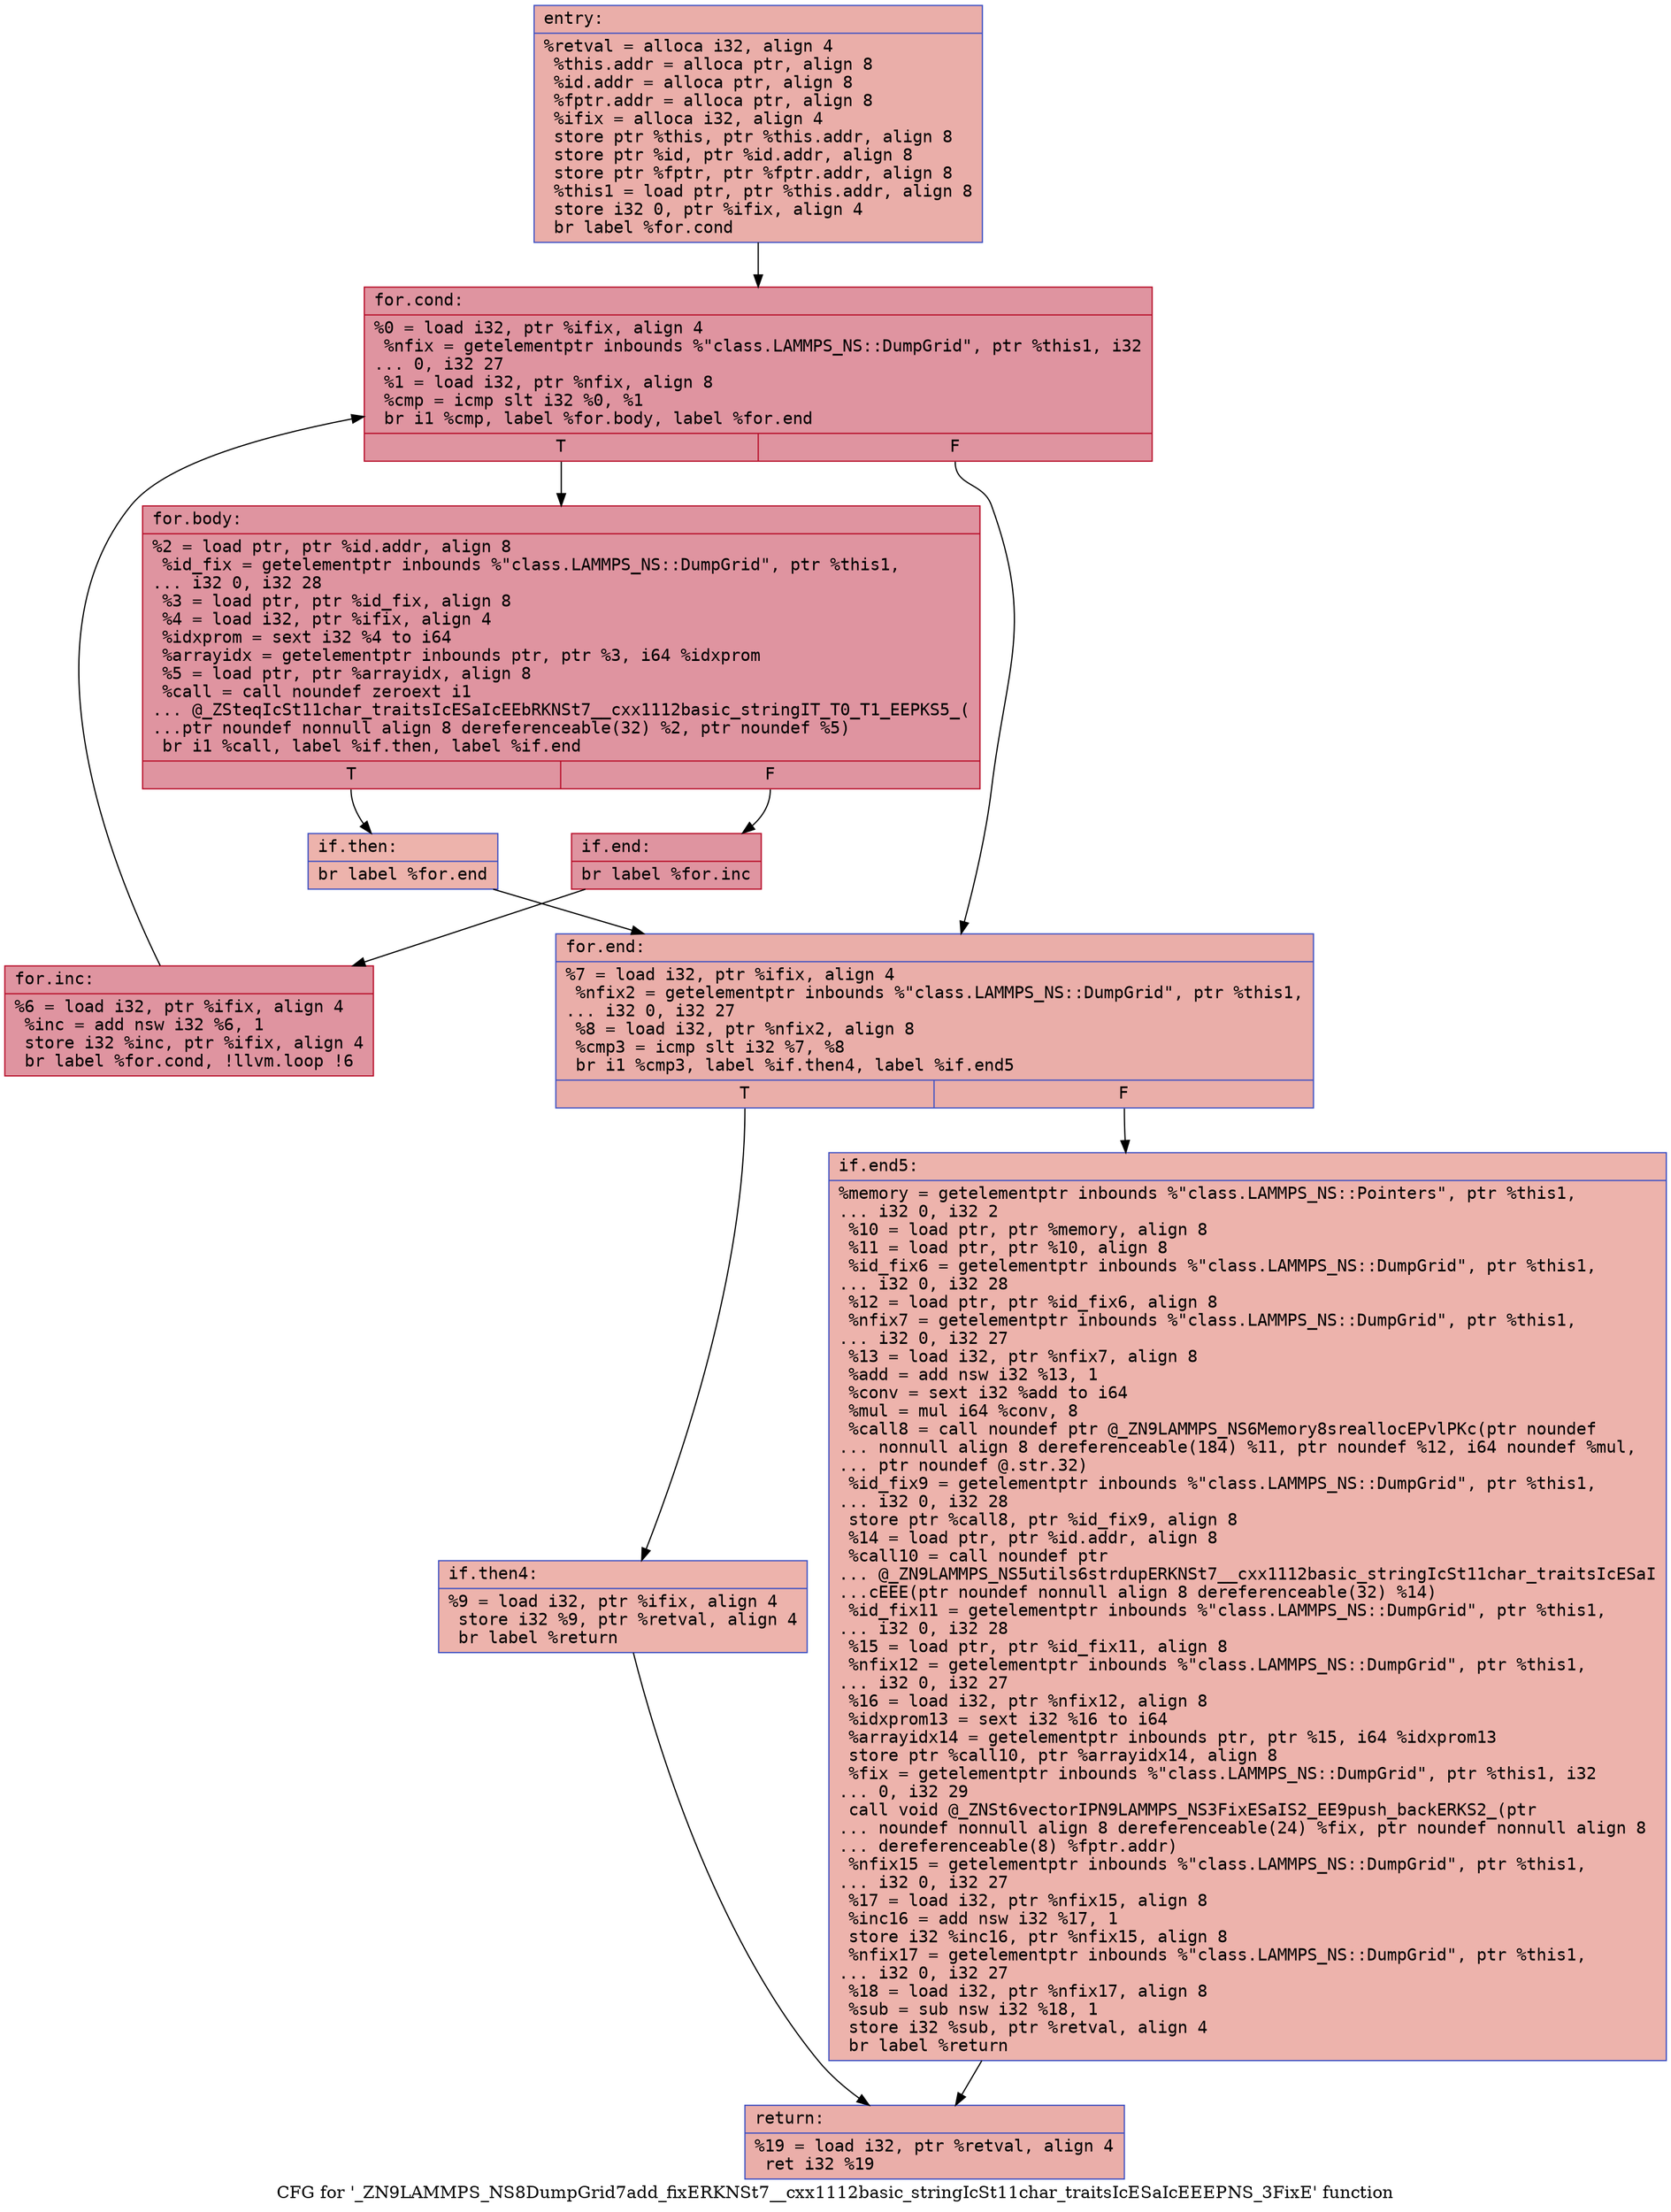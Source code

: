 digraph "CFG for '_ZN9LAMMPS_NS8DumpGrid7add_fixERKNSt7__cxx1112basic_stringIcSt11char_traitsIcESaIcEEEPNS_3FixE' function" {
	label="CFG for '_ZN9LAMMPS_NS8DumpGrid7add_fixERKNSt7__cxx1112basic_stringIcSt11char_traitsIcESaIcEEEPNS_3FixE' function";

	Node0x557f62cdda60 [shape=record,color="#3d50c3ff", style=filled, fillcolor="#d0473d70" fontname="Courier",label="{entry:\l|  %retval = alloca i32, align 4\l  %this.addr = alloca ptr, align 8\l  %id.addr = alloca ptr, align 8\l  %fptr.addr = alloca ptr, align 8\l  %ifix = alloca i32, align 4\l  store ptr %this, ptr %this.addr, align 8\l  store ptr %id, ptr %id.addr, align 8\l  store ptr %fptr, ptr %fptr.addr, align 8\l  %this1 = load ptr, ptr %this.addr, align 8\l  store i32 0, ptr %ifix, align 4\l  br label %for.cond\l}"];
	Node0x557f62cdda60 -> Node0x557f62cde060[tooltip="entry -> for.cond\nProbability 100.00%" ];
	Node0x557f62cde060 [shape=record,color="#b70d28ff", style=filled, fillcolor="#b70d2870" fontname="Courier",label="{for.cond:\l|  %0 = load i32, ptr %ifix, align 4\l  %nfix = getelementptr inbounds %\"class.LAMMPS_NS::DumpGrid\", ptr %this1, i32\l... 0, i32 27\l  %1 = load i32, ptr %nfix, align 8\l  %cmp = icmp slt i32 %0, %1\l  br i1 %cmp, label %for.body, label %for.end\l|{<s0>T|<s1>F}}"];
	Node0x557f62cde060:s0 -> Node0x557f62c401e0[tooltip="for.cond -> for.body\nProbability 96.88%" ];
	Node0x557f62cde060:s1 -> Node0x557f62c40260[tooltip="for.cond -> for.end\nProbability 3.12%" ];
	Node0x557f62c401e0 [shape=record,color="#b70d28ff", style=filled, fillcolor="#b70d2870" fontname="Courier",label="{for.body:\l|  %2 = load ptr, ptr %id.addr, align 8\l  %id_fix = getelementptr inbounds %\"class.LAMMPS_NS::DumpGrid\", ptr %this1,\l... i32 0, i32 28\l  %3 = load ptr, ptr %id_fix, align 8\l  %4 = load i32, ptr %ifix, align 4\l  %idxprom = sext i32 %4 to i64\l  %arrayidx = getelementptr inbounds ptr, ptr %3, i64 %idxprom\l  %5 = load ptr, ptr %arrayidx, align 8\l  %call = call noundef zeroext i1\l... @_ZSteqIcSt11char_traitsIcESaIcEEbRKNSt7__cxx1112basic_stringIT_T0_T1_EEPKS5_(\l...ptr noundef nonnull align 8 dereferenceable(32) %2, ptr noundef %5)\l  br i1 %call, label %if.then, label %if.end\l|{<s0>T|<s1>F}}"];
	Node0x557f62c401e0:s0 -> Node0x557f62c408a0[tooltip="for.body -> if.then\nProbability 3.12%" ];
	Node0x557f62c401e0:s1 -> Node0x557f62c408f0[tooltip="for.body -> if.end\nProbability 96.88%" ];
	Node0x557f62c408a0 [shape=record,color="#3d50c3ff", style=filled, fillcolor="#d6524470" fontname="Courier",label="{if.then:\l|  br label %for.end\l}"];
	Node0x557f62c408a0 -> Node0x557f62c40260[tooltip="if.then -> for.end\nProbability 100.00%" ];
	Node0x557f62c408f0 [shape=record,color="#b70d28ff", style=filled, fillcolor="#b70d2870" fontname="Courier",label="{if.end:\l|  br label %for.inc\l}"];
	Node0x557f62c408f0 -> Node0x557f62c40a80[tooltip="if.end -> for.inc\nProbability 100.00%" ];
	Node0x557f62c40a80 [shape=record,color="#b70d28ff", style=filled, fillcolor="#b70d2870" fontname="Courier",label="{for.inc:\l|  %6 = load i32, ptr %ifix, align 4\l  %inc = add nsw i32 %6, 1\l  store i32 %inc, ptr %ifix, align 4\l  br label %for.cond, !llvm.loop !6\l}"];
	Node0x557f62c40a80 -> Node0x557f62cde060[tooltip="for.inc -> for.cond\nProbability 100.00%" ];
	Node0x557f62c40260 [shape=record,color="#3d50c3ff", style=filled, fillcolor="#d0473d70" fontname="Courier",label="{for.end:\l|  %7 = load i32, ptr %ifix, align 4\l  %nfix2 = getelementptr inbounds %\"class.LAMMPS_NS::DumpGrid\", ptr %this1,\l... i32 0, i32 27\l  %8 = load i32, ptr %nfix2, align 8\l  %cmp3 = icmp slt i32 %7, %8\l  br i1 %cmp3, label %if.then4, label %if.end5\l|{<s0>T|<s1>F}}"];
	Node0x557f62c40260:s0 -> Node0x557f62cb47f0[tooltip="for.end -> if.then4\nProbability 50.00%" ];
	Node0x557f62c40260:s1 -> Node0x557f62c40070[tooltip="for.end -> if.end5\nProbability 50.00%" ];
	Node0x557f62cb47f0 [shape=record,color="#3d50c3ff", style=filled, fillcolor="#d6524470" fontname="Courier",label="{if.then4:\l|  %9 = load i32, ptr %ifix, align 4\l  store i32 %9, ptr %retval, align 4\l  br label %return\l}"];
	Node0x557f62cb47f0 -> Node0x557f62c40190[tooltip="if.then4 -> return\nProbability 100.00%" ];
	Node0x557f62c40070 [shape=record,color="#3d50c3ff", style=filled, fillcolor="#d6524470" fontname="Courier",label="{if.end5:\l|  %memory = getelementptr inbounds %\"class.LAMMPS_NS::Pointers\", ptr %this1,\l... i32 0, i32 2\l  %10 = load ptr, ptr %memory, align 8\l  %11 = load ptr, ptr %10, align 8\l  %id_fix6 = getelementptr inbounds %\"class.LAMMPS_NS::DumpGrid\", ptr %this1,\l... i32 0, i32 28\l  %12 = load ptr, ptr %id_fix6, align 8\l  %nfix7 = getelementptr inbounds %\"class.LAMMPS_NS::DumpGrid\", ptr %this1,\l... i32 0, i32 27\l  %13 = load i32, ptr %nfix7, align 8\l  %add = add nsw i32 %13, 1\l  %conv = sext i32 %add to i64\l  %mul = mul i64 %conv, 8\l  %call8 = call noundef ptr @_ZN9LAMMPS_NS6Memory8sreallocEPvlPKc(ptr noundef\l... nonnull align 8 dereferenceable(184) %11, ptr noundef %12, i64 noundef %mul,\l... ptr noundef @.str.32)\l  %id_fix9 = getelementptr inbounds %\"class.LAMMPS_NS::DumpGrid\", ptr %this1,\l... i32 0, i32 28\l  store ptr %call8, ptr %id_fix9, align 8\l  %14 = load ptr, ptr %id.addr, align 8\l  %call10 = call noundef ptr\l... @_ZN9LAMMPS_NS5utils6strdupERKNSt7__cxx1112basic_stringIcSt11char_traitsIcESaI\l...cEEE(ptr noundef nonnull align 8 dereferenceable(32) %14)\l  %id_fix11 = getelementptr inbounds %\"class.LAMMPS_NS::DumpGrid\", ptr %this1,\l... i32 0, i32 28\l  %15 = load ptr, ptr %id_fix11, align 8\l  %nfix12 = getelementptr inbounds %\"class.LAMMPS_NS::DumpGrid\", ptr %this1,\l... i32 0, i32 27\l  %16 = load i32, ptr %nfix12, align 8\l  %idxprom13 = sext i32 %16 to i64\l  %arrayidx14 = getelementptr inbounds ptr, ptr %15, i64 %idxprom13\l  store ptr %call10, ptr %arrayidx14, align 8\l  %fix = getelementptr inbounds %\"class.LAMMPS_NS::DumpGrid\", ptr %this1, i32\l... 0, i32 29\l  call void @_ZNSt6vectorIPN9LAMMPS_NS3FixESaIS2_EE9push_backERKS2_(ptr\l... noundef nonnull align 8 dereferenceable(24) %fix, ptr noundef nonnull align 8\l... dereferenceable(8) %fptr.addr)\l  %nfix15 = getelementptr inbounds %\"class.LAMMPS_NS::DumpGrid\", ptr %this1,\l... i32 0, i32 27\l  %17 = load i32, ptr %nfix15, align 8\l  %inc16 = add nsw i32 %17, 1\l  store i32 %inc16, ptr %nfix15, align 8\l  %nfix17 = getelementptr inbounds %\"class.LAMMPS_NS::DumpGrid\", ptr %this1,\l... i32 0, i32 27\l  %18 = load i32, ptr %nfix17, align 8\l  %sub = sub nsw i32 %18, 1\l  store i32 %sub, ptr %retval, align 4\l  br label %return\l}"];
	Node0x557f62c40070 -> Node0x557f62c40190[tooltip="if.end5 -> return\nProbability 100.00%" ];
	Node0x557f62c40190 [shape=record,color="#3d50c3ff", style=filled, fillcolor="#d0473d70" fontname="Courier",label="{return:\l|  %19 = load i32, ptr %retval, align 4\l  ret i32 %19\l}"];
}
